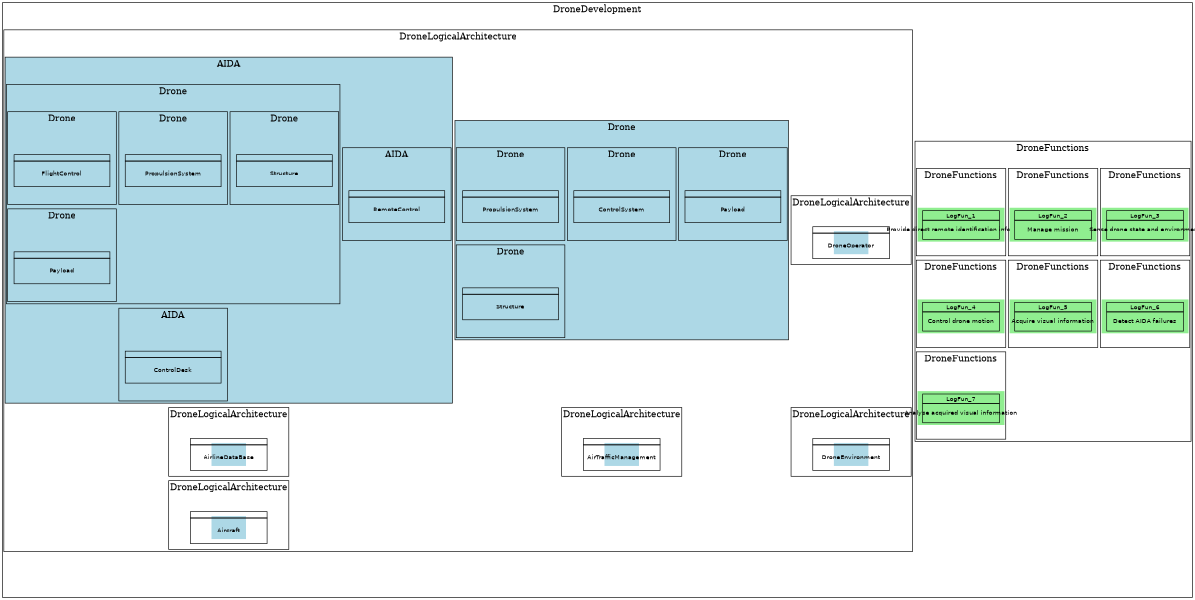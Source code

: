 digraph G {
    graph [layout=osage, splines=ortho, rankdir=TB, compound=true, size="8,4!", ratio=0.5, stylesheet="mystyle.css"];
    node [fontname="Helvetica", fontsize=10];

    subgraph cluster_id1 {
        label = "DroneDevelopment";
        id2 [shape=none, label=""];
        subgraph cluster_id3 {
            label = "DroneLogicalArchitecture";
            id4 [shape=none, label=""];
            subgraph cluster_id5 {
                id6 [shape=none, style=filled, fillcolor=lightblue, fixedsize=true, label=<<TABLE BORDER="0" CELLBORDER="1" CELLSPACING="0" CELLPADDING="2">
  <TR><TD FIXEDSIZE="true" WIDTH="120" HEIGHT="10" ALIGN="CENTER"></TD></TR>
  <TR><TD FIXEDSIZE="true" WIDTH="120" HEIGHT="40" ALIGN="CENTER">DroneOperator</TD></TR>
</TABLE>>];
            }
            subgraph cluster_id7 {
                id8 [shape=none, style=filled, fillcolor=lightblue, fixedsize=true, label=<<TABLE BORDER="0" CELLBORDER="1" CELLSPACING="0" CELLPADDING="2">
  <TR><TD FIXEDSIZE="true" WIDTH="120" HEIGHT="10" ALIGN="CENTER"></TD></TR>
  <TR><TD FIXEDSIZE="true" WIDTH="120" HEIGHT="40" ALIGN="CENTER">AirlineDataBase</TD></TR>
</TABLE>>];
            }
            subgraph cluster_id9 {
                id10 [shape=none, style=filled, fillcolor=lightblue, fixedsize=true, label=<<TABLE BORDER="0" CELLBORDER="1" CELLSPACING="0" CELLPADDING="2">
  <TR><TD FIXEDSIZE="true" WIDTH="120" HEIGHT="10" ALIGN="CENTER"></TD></TR>
  <TR><TD FIXEDSIZE="true" WIDTH="120" HEIGHT="40" ALIGN="CENTER">AirTrafficManagement</TD></TR>
</TABLE>>];
            }
            subgraph cluster_id11 {
                id12 [shape=none, style=filled, fillcolor=lightblue, fixedsize=true, label=<<TABLE BORDER="0" CELLBORDER="1" CELLSPACING="0" CELLPADDING="2">
  <TR><TD FIXEDSIZE="true" WIDTH="120" HEIGHT="10" ALIGN="CENTER"></TD></TR>
  <TR><TD FIXEDSIZE="true" WIDTH="120" HEIGHT="40" ALIGN="CENTER">DroneEnvironment</TD></TR>
</TABLE>>];
            }
            subgraph cluster_id13 {
                id14 [shape=none, style=filled, fillcolor=lightblue, fixedsize=true, label=<<TABLE BORDER="0" CELLBORDER="1" CELLSPACING="0" CELLPADDING="2">
  <TR><TD FIXEDSIZE="true" WIDTH="120" HEIGHT="10" ALIGN="CENTER"></TD></TR>
  <TR><TD FIXEDSIZE="true" WIDTH="120" HEIGHT="40" ALIGN="CENTER">Aircraft</TD></TR>
</TABLE>>];
            }
            subgraph cluster_id15 {
                label = "AIDA";
                style=filled;
                fillcolor=lightblue;
                margin=10;
                id16 [shape=none, label=""];
                subgraph cluster_id17 {
                    label = "Drone";
                    style=filled;
                    fillcolor=lightblue;
                    margin=10;
                    id18 [shape=none, label=""];
                    subgraph cluster_id19 {
                        id20 [shape=none, style=filled, fillcolor=lightblue, label=<<TABLE BORDER="0" CELLBORDER="1" CELLSPACING="0" CELLPADDING="2">
  <TR><TD FIXEDSIZE="true" WIDTH="150" HEIGHT="10" ALIGN="CENTER"></TD></TR>
  <TR><TD FIXEDSIZE="true" WIDTH="150" HEIGHT="40" ALIGN="CENTER">FlightControl</TD></TR>
</TABLE>>];
                    }
                    subgraph cluster_id21 {
                        id22 [shape=none, style=filled, fillcolor=lightblue, label=<<TABLE BORDER="0" CELLBORDER="1" CELLSPACING="0" CELLPADDING="2">
  <TR><TD FIXEDSIZE="true" WIDTH="150" HEIGHT="10" ALIGN="CENTER"></TD></TR>
  <TR><TD FIXEDSIZE="true" WIDTH="150" HEIGHT="40" ALIGN="CENTER">PropulsionSystem</TD></TR>
</TABLE>>];
                    }
                    subgraph cluster_id23 {
                        id24 [shape=none, style=filled, fillcolor=lightblue, label=<<TABLE BORDER="0" CELLBORDER="1" CELLSPACING="0" CELLPADDING="2">
  <TR><TD FIXEDSIZE="true" WIDTH="150" HEIGHT="10" ALIGN="CENTER"></TD></TR>
  <TR><TD FIXEDSIZE="true" WIDTH="150" HEIGHT="40" ALIGN="CENTER">Structure</TD></TR>
</TABLE>>];
                    }
                    subgraph cluster_id25 {
                        id26 [shape=none, style=filled, fillcolor=lightblue, label=<<TABLE BORDER="0" CELLBORDER="1" CELLSPACING="0" CELLPADDING="2">
  <TR><TD FIXEDSIZE="true" WIDTH="150" HEIGHT="10" ALIGN="CENTER"></TD></TR>
  <TR><TD FIXEDSIZE="true" WIDTH="150" HEIGHT="40" ALIGN="CENTER">Payload</TD></TR>
</TABLE>>];
                    }
                }
                subgraph cluster_id27 {
                    id28 [shape=none, style=filled, fillcolor=lightblue, label=<<TABLE BORDER="0" CELLBORDER="1" CELLSPACING="0" CELLPADDING="2">
  <TR><TD FIXEDSIZE="true" WIDTH="150" HEIGHT="10" ALIGN="CENTER"></TD></TR>
  <TR><TD FIXEDSIZE="true" WIDTH="150" HEIGHT="40" ALIGN="CENTER">RemoteControl</TD></TR>
</TABLE>>];
                }
                subgraph cluster_id29 {
                    id30 [shape=none, style=filled, fillcolor=lightblue, label=<<TABLE BORDER="0" CELLBORDER="1" CELLSPACING="0" CELLPADDING="2">
  <TR><TD FIXEDSIZE="true" WIDTH="150" HEIGHT="10" ALIGN="CENTER"></TD></TR>
  <TR><TD FIXEDSIZE="true" WIDTH="150" HEIGHT="40" ALIGN="CENTER">ControlDesk</TD></TR>
</TABLE>>];
                }
            }
            subgraph cluster_id31 {
                label = "Drone";
                style=filled;
                fillcolor=lightblue;
                margin=10;
                id32 [shape=none, label=""];
                subgraph cluster_id33 {
                    id34 [shape=none, style=filled, fillcolor=lightblue, label=<<TABLE BORDER="0" CELLBORDER="1" CELLSPACING="0" CELLPADDING="2">
  <TR><TD FIXEDSIZE="true" WIDTH="150" HEIGHT="10" ALIGN="CENTER"></TD></TR>
  <TR><TD FIXEDSIZE="true" WIDTH="150" HEIGHT="40" ALIGN="CENTER">PropulsionSystem</TD></TR>
</TABLE>>];
                }
                subgraph cluster_id35 {
                    id36 [shape=none, style=filled, fillcolor=lightblue, label=<<TABLE BORDER="0" CELLBORDER="1" CELLSPACING="0" CELLPADDING="2">
  <TR><TD FIXEDSIZE="true" WIDTH="150" HEIGHT="10" ALIGN="CENTER"></TD></TR>
  <TR><TD FIXEDSIZE="true" WIDTH="150" HEIGHT="40" ALIGN="CENTER">ControlSystem</TD></TR>
</TABLE>>];
                }
                subgraph cluster_id37 {
                    id38 [shape=none, style=filled, fillcolor=lightblue, label=<<TABLE BORDER="0" CELLBORDER="1" CELLSPACING="0" CELLPADDING="2">
  <TR><TD FIXEDSIZE="true" WIDTH="150" HEIGHT="10" ALIGN="CENTER"></TD></TR>
  <TR><TD FIXEDSIZE="true" WIDTH="150" HEIGHT="40" ALIGN="CENTER">Payload</TD></TR>
</TABLE>>];
                }
                subgraph cluster_id39 {
                    id40 [shape=none, style=filled, fillcolor=lightblue, label=<<TABLE BORDER="0" CELLBORDER="1" CELLSPACING="0" CELLPADDING="2">
  <TR><TD FIXEDSIZE="true" WIDTH="150" HEIGHT="10" ALIGN="CENTER"></TD></TR>
  <TR><TD FIXEDSIZE="true" WIDTH="150" HEIGHT="40" ALIGN="CENTER">Structure</TD></TR>
</TABLE>>];
                }
            }
        }
        subgraph cluster_id41 {
            label = "DroneFunctions";
            id42 [shape=none, label=""];
            subgraph cluster_id43 {
                id44 [shape=none, style=filled, fillcolor=lightgreen, label=<<TABLE BORDER="0" CELLBORDER="1" CELLSPACING="0" CELLPADDING="2">
  <TR><TD FIXEDSIZE="true" WIDTH="120" HEIGHT="15" ALIGN="CENTER">LogFun_1</TD></TR>
  <TR><TD FIXEDSIZE="true" WIDTH="120" HEIGHT="30" ALIGN="CENTER">Provide direct remote identification information</TD></TR>
</TABLE>>];
            }
            subgraph cluster_id45 {
                id46 [shape=none, style=filled, fillcolor=lightgreen, label=<<TABLE BORDER="0" CELLBORDER="1" CELLSPACING="0" CELLPADDING="2">
  <TR><TD FIXEDSIZE="true" WIDTH="120" HEIGHT="15" ALIGN="CENTER">LogFun_2</TD></TR>
  <TR><TD FIXEDSIZE="true" WIDTH="120" HEIGHT="30" ALIGN="CENTER">Manage mission</TD></TR>
</TABLE>>];
            }
            subgraph cluster_id47 {
                id48 [shape=none, style=filled, fillcolor=lightgreen, label=<<TABLE BORDER="0" CELLBORDER="1" CELLSPACING="0" CELLPADDING="2">
  <TR><TD FIXEDSIZE="true" WIDTH="120" HEIGHT="15" ALIGN="CENTER">LogFun_3</TD></TR>
  <TR><TD FIXEDSIZE="true" WIDTH="120" HEIGHT="30" ALIGN="CENTER">Sense drone state and environment</TD></TR>
</TABLE>>];
            }
            subgraph cluster_id49 {
                id50 [shape=none, style=filled, fillcolor=lightgreen, label=<<TABLE BORDER="0" CELLBORDER="1" CELLSPACING="0" CELLPADDING="2">
  <TR><TD FIXEDSIZE="true" WIDTH="120" HEIGHT="15" ALIGN="CENTER">LogFun_4</TD></TR>
  <TR><TD FIXEDSIZE="true" WIDTH="120" HEIGHT="30" ALIGN="CENTER">Control drone motion</TD></TR>
</TABLE>>];
            }
            subgraph cluster_id51 {
                id52 [shape=none, style=filled, fillcolor=lightgreen, label=<<TABLE BORDER="0" CELLBORDER="1" CELLSPACING="0" CELLPADDING="2">
  <TR><TD FIXEDSIZE="true" WIDTH="120" HEIGHT="15" ALIGN="CENTER">LogFun_5</TD></TR>
  <TR><TD FIXEDSIZE="true" WIDTH="120" HEIGHT="30" ALIGN="CENTER">Acquire visual information</TD></TR>
</TABLE>>];
            }
            subgraph cluster_id53 {
                id54 [shape=none, style=filled, fillcolor=lightgreen, label=<<TABLE BORDER="0" CELLBORDER="1" CELLSPACING="0" CELLPADDING="2">
  <TR><TD FIXEDSIZE="true" WIDTH="120" HEIGHT="15" ALIGN="CENTER">LogFun_6</TD></TR>
  <TR><TD FIXEDSIZE="true" WIDTH="120" HEIGHT="30" ALIGN="CENTER">Detect AIDA failures</TD></TR>
</TABLE>>];
            }
            subgraph cluster_id55 {
                id56 [shape=none, style=filled, fillcolor=lightgreen, label=<<TABLE BORDER="0" CELLBORDER="1" CELLSPACING="0" CELLPADDING="2">
  <TR><TD FIXEDSIZE="true" WIDTH="120" HEIGHT="15" ALIGN="CENTER">LogFun_7</TD></TR>
  <TR><TD FIXEDSIZE="true" WIDTH="120" HEIGHT="30" ALIGN="CENTER">Analyse acquired visual information</TD></TR>
</TABLE>>];
            }
        }
    }
}